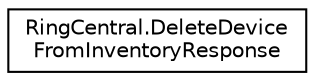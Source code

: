 digraph "Graphical Class Hierarchy"
{
 // LATEX_PDF_SIZE
  edge [fontname="Helvetica",fontsize="10",labelfontname="Helvetica",labelfontsize="10"];
  node [fontname="Helvetica",fontsize="10",shape=record];
  rankdir="LR";
  Node0 [label="RingCentral.DeleteDevice\lFromInventoryResponse",height=0.2,width=0.4,color="black", fillcolor="white", style="filled",URL="$classRingCentral_1_1DeleteDeviceFromInventoryResponse.html",tooltip=" "];
}
